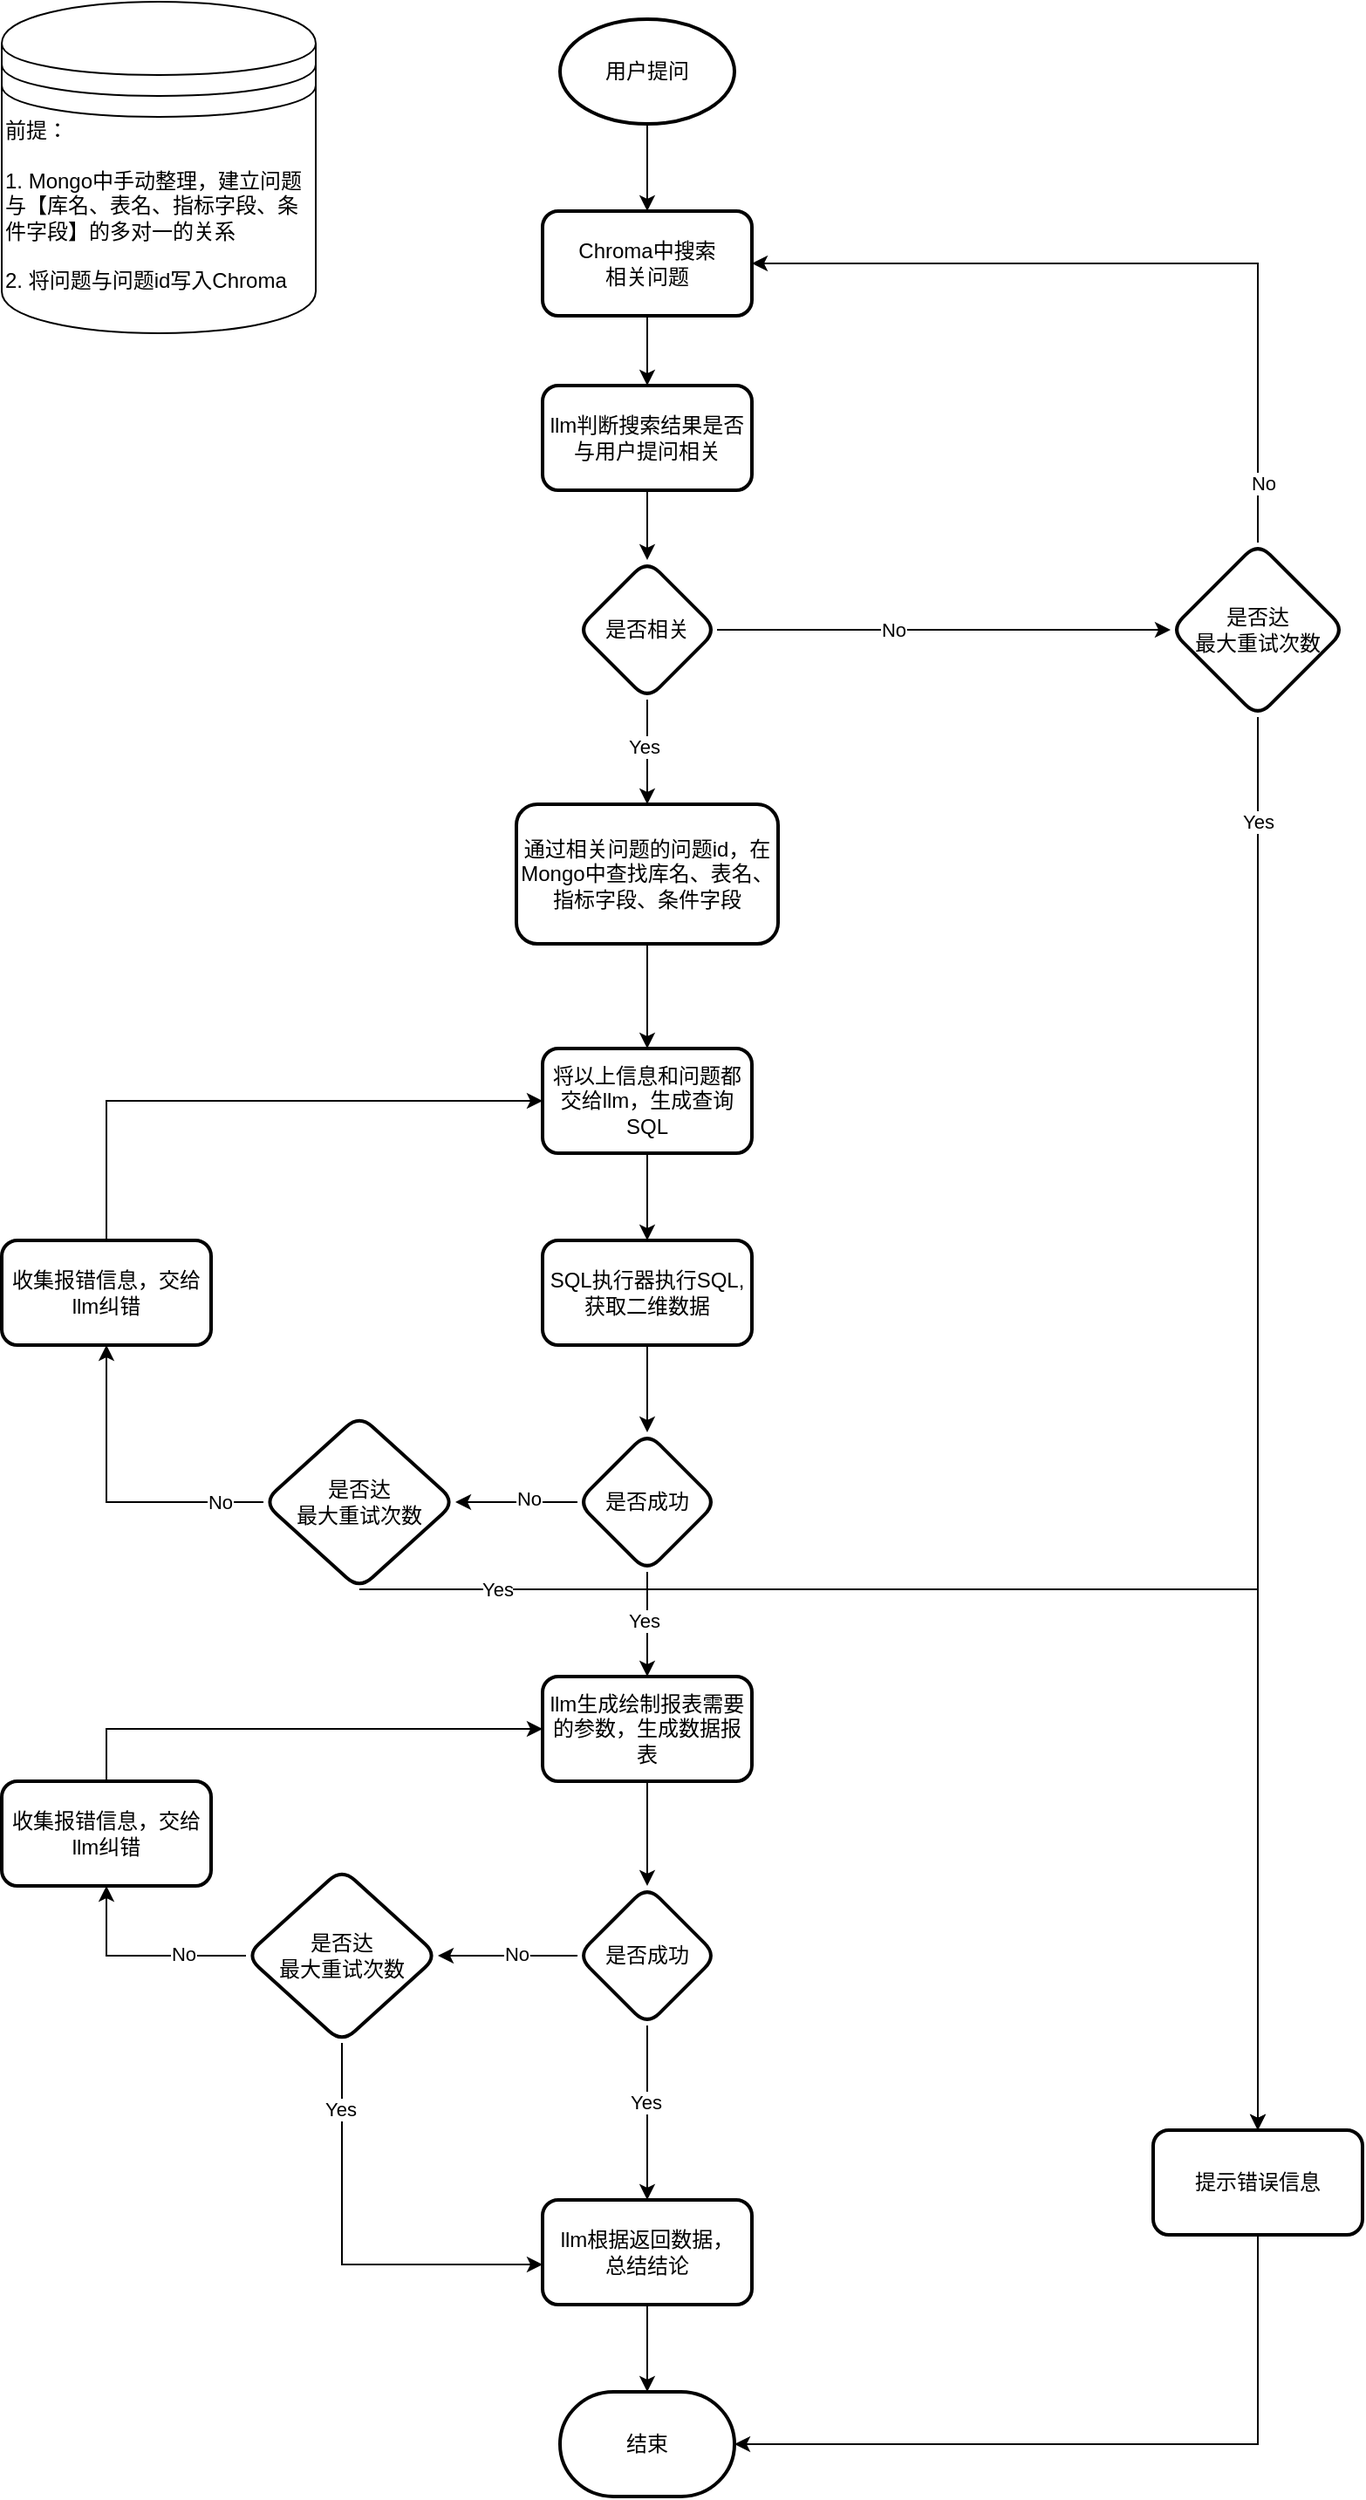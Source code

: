 <mxfile version="24.4.7" type="github">
  <diagram id="C5RBs43oDa-KdzZeNtuy" name="Page-1">
    <mxGraphModel dx="1434" dy="761" grid="1" gridSize="10" guides="1" tooltips="1" connect="1" arrows="1" fold="1" page="1" pageScale="1" pageWidth="827" pageHeight="1169" math="0" shadow="0">
      <root>
        <mxCell id="WIyWlLk6GJQsqaUBKTNV-0" />
        <mxCell id="WIyWlLk6GJQsqaUBKTNV-1" parent="WIyWlLk6GJQsqaUBKTNV-0" />
        <mxCell id="xho7sPnH5Ay0xjF2sGZU-0" value="&lt;div&gt;前提：&lt;/div&gt;&lt;div&gt;&lt;br&gt;&lt;/div&gt;1. Mongo中手动整理，建立问题与【库名、表名、指标字段、条件字段】的多对一的关系&lt;div&gt;&lt;br&gt;&lt;div&gt;2. 将问题与问题id写入Chroma&lt;/div&gt;&lt;/div&gt;" style="shape=datastore;whiteSpace=wrap;html=1;align=left;verticalAlign=top;" vertex="1" parent="WIyWlLk6GJQsqaUBKTNV-1">
          <mxGeometry x="20" y="20" width="180" height="190" as="geometry" />
        </mxCell>
        <mxCell id="xho7sPnH5Ay0xjF2sGZU-3" value="" style="edgeStyle=orthogonalEdgeStyle;rounded=0;orthogonalLoop=1;jettySize=auto;html=1;" edge="1" parent="WIyWlLk6GJQsqaUBKTNV-1" source="xho7sPnH5Ay0xjF2sGZU-1" target="xho7sPnH5Ay0xjF2sGZU-2">
          <mxGeometry relative="1" as="geometry" />
        </mxCell>
        <mxCell id="xho7sPnH5Ay0xjF2sGZU-1" value="用户提问" style="strokeWidth=2;html=1;shape=mxgraph.flowchart.start_1;whiteSpace=wrap;" vertex="1" parent="WIyWlLk6GJQsqaUBKTNV-1">
          <mxGeometry x="340" y="30" width="100" height="60" as="geometry" />
        </mxCell>
        <mxCell id="xho7sPnH5Ay0xjF2sGZU-7" value="" style="edgeStyle=orthogonalEdgeStyle;rounded=0;orthogonalLoop=1;jettySize=auto;html=1;" edge="1" parent="WIyWlLk6GJQsqaUBKTNV-1" source="xho7sPnH5Ay0xjF2sGZU-2" target="xho7sPnH5Ay0xjF2sGZU-6">
          <mxGeometry relative="1" as="geometry" />
        </mxCell>
        <mxCell id="xho7sPnH5Ay0xjF2sGZU-2" value="Chroma中搜索&lt;div&gt;相关问题&lt;/div&gt;" style="rounded=1;whiteSpace=wrap;html=1;strokeWidth=2;" vertex="1" parent="WIyWlLk6GJQsqaUBKTNV-1">
          <mxGeometry x="330" y="140" width="120" height="60" as="geometry" />
        </mxCell>
        <mxCell id="xho7sPnH5Ay0xjF2sGZU-10" value="" style="edgeStyle=orthogonalEdgeStyle;rounded=0;orthogonalLoop=1;jettySize=auto;html=1;" edge="1" parent="WIyWlLk6GJQsqaUBKTNV-1" source="xho7sPnH5Ay0xjF2sGZU-4" target="xho7sPnH5Ay0xjF2sGZU-9">
          <mxGeometry relative="1" as="geometry" />
        </mxCell>
        <mxCell id="xho7sPnH5Ay0xjF2sGZU-11" value="Yes" style="edgeLabel;html=1;align=center;verticalAlign=middle;resizable=0;points=[];" vertex="1" connectable="0" parent="xho7sPnH5Ay0xjF2sGZU-10">
          <mxGeometry x="-0.1" y="-2" relative="1" as="geometry">
            <mxPoint as="offset" />
          </mxGeometry>
        </mxCell>
        <mxCell id="xho7sPnH5Ay0xjF2sGZU-28" value="" style="edgeStyle=orthogonalEdgeStyle;rounded=0;orthogonalLoop=1;jettySize=auto;html=1;" edge="1" parent="WIyWlLk6GJQsqaUBKTNV-1" source="xho7sPnH5Ay0xjF2sGZU-4" target="xho7sPnH5Ay0xjF2sGZU-27">
          <mxGeometry relative="1" as="geometry" />
        </mxCell>
        <mxCell id="xho7sPnH5Ay0xjF2sGZU-29" value="No" style="edgeLabel;html=1;align=center;verticalAlign=middle;resizable=0;points=[];" vertex="1" connectable="0" parent="xho7sPnH5Ay0xjF2sGZU-28">
          <mxGeometry x="-0.225" relative="1" as="geometry">
            <mxPoint as="offset" />
          </mxGeometry>
        </mxCell>
        <mxCell id="xho7sPnH5Ay0xjF2sGZU-4" value="是否相关" style="rhombus;whiteSpace=wrap;html=1;rounded=1;strokeWidth=2;" vertex="1" parent="WIyWlLk6GJQsqaUBKTNV-1">
          <mxGeometry x="350" y="340" width="80" height="80" as="geometry" />
        </mxCell>
        <mxCell id="xho7sPnH5Ay0xjF2sGZU-8" style="edgeStyle=orthogonalEdgeStyle;rounded=0;orthogonalLoop=1;jettySize=auto;html=1;exitX=0.5;exitY=1;exitDx=0;exitDy=0;" edge="1" parent="WIyWlLk6GJQsqaUBKTNV-1" source="xho7sPnH5Ay0xjF2sGZU-6" target="xho7sPnH5Ay0xjF2sGZU-4">
          <mxGeometry relative="1" as="geometry" />
        </mxCell>
        <mxCell id="xho7sPnH5Ay0xjF2sGZU-6" value="llm判断搜索结果是否与用户提问相关" style="whiteSpace=wrap;html=1;rounded=1;strokeWidth=2;" vertex="1" parent="WIyWlLk6GJQsqaUBKTNV-1">
          <mxGeometry x="330" y="240" width="120" height="60" as="geometry" />
        </mxCell>
        <mxCell id="xho7sPnH5Ay0xjF2sGZU-13" value="" style="edgeStyle=orthogonalEdgeStyle;rounded=0;orthogonalLoop=1;jettySize=auto;html=1;" edge="1" parent="WIyWlLk6GJQsqaUBKTNV-1" source="xho7sPnH5Ay0xjF2sGZU-9" target="xho7sPnH5Ay0xjF2sGZU-12">
          <mxGeometry relative="1" as="geometry" />
        </mxCell>
        <mxCell id="xho7sPnH5Ay0xjF2sGZU-9" value="通过相关问题的问题id，在Mongo中查找库名、表名、指标字段、条件字段" style="whiteSpace=wrap;html=1;rounded=1;strokeWidth=2;" vertex="1" parent="WIyWlLk6GJQsqaUBKTNV-1">
          <mxGeometry x="315" y="480" width="150" height="80" as="geometry" />
        </mxCell>
        <mxCell id="xho7sPnH5Ay0xjF2sGZU-15" value="" style="edgeStyle=orthogonalEdgeStyle;rounded=0;orthogonalLoop=1;jettySize=auto;html=1;" edge="1" parent="WIyWlLk6GJQsqaUBKTNV-1" source="xho7sPnH5Ay0xjF2sGZU-12" target="xho7sPnH5Ay0xjF2sGZU-14">
          <mxGeometry relative="1" as="geometry" />
        </mxCell>
        <mxCell id="xho7sPnH5Ay0xjF2sGZU-12" value="将以上信息和问题都交给llm，生成查询SQL" style="whiteSpace=wrap;html=1;rounded=1;strokeWidth=2;" vertex="1" parent="WIyWlLk6GJQsqaUBKTNV-1">
          <mxGeometry x="330" y="620" width="120" height="60" as="geometry" />
        </mxCell>
        <mxCell id="xho7sPnH5Ay0xjF2sGZU-17" value="" style="edgeStyle=orthogonalEdgeStyle;rounded=0;orthogonalLoop=1;jettySize=auto;html=1;" edge="1" parent="WIyWlLk6GJQsqaUBKTNV-1" source="xho7sPnH5Ay0xjF2sGZU-14" target="xho7sPnH5Ay0xjF2sGZU-16">
          <mxGeometry relative="1" as="geometry" />
        </mxCell>
        <mxCell id="xho7sPnH5Ay0xjF2sGZU-14" value="SQL执行器执行SQL,&lt;div&gt;获取二维数据&lt;/div&gt;" style="whiteSpace=wrap;html=1;rounded=1;strokeWidth=2;" vertex="1" parent="WIyWlLk6GJQsqaUBKTNV-1">
          <mxGeometry x="330" y="730" width="120" height="60" as="geometry" />
        </mxCell>
        <mxCell id="xho7sPnH5Ay0xjF2sGZU-19" value="" style="edgeStyle=orthogonalEdgeStyle;rounded=0;orthogonalLoop=1;jettySize=auto;html=1;" edge="1" parent="WIyWlLk6GJQsqaUBKTNV-1" source="xho7sPnH5Ay0xjF2sGZU-16" target="xho7sPnH5Ay0xjF2sGZU-18">
          <mxGeometry relative="1" as="geometry" />
        </mxCell>
        <mxCell id="xho7sPnH5Ay0xjF2sGZU-20" value="Yes" style="edgeLabel;html=1;align=center;verticalAlign=middle;resizable=0;points=[];" vertex="1" connectable="0" parent="xho7sPnH5Ay0xjF2sGZU-19">
          <mxGeometry x="-0.089" y="-2" relative="1" as="geometry">
            <mxPoint as="offset" />
          </mxGeometry>
        </mxCell>
        <mxCell id="xho7sPnH5Ay0xjF2sGZU-52" style="edgeStyle=orthogonalEdgeStyle;rounded=0;orthogonalLoop=1;jettySize=auto;html=1;exitX=0;exitY=0.5;exitDx=0;exitDy=0;entryX=1;entryY=0.5;entryDx=0;entryDy=0;" edge="1" parent="WIyWlLk6GJQsqaUBKTNV-1" source="xho7sPnH5Ay0xjF2sGZU-16" target="xho7sPnH5Ay0xjF2sGZU-47">
          <mxGeometry relative="1" as="geometry" />
        </mxCell>
        <mxCell id="xho7sPnH5Ay0xjF2sGZU-53" value="No" style="edgeLabel;html=1;align=center;verticalAlign=middle;resizable=0;points=[];" vertex="1" connectable="0" parent="xho7sPnH5Ay0xjF2sGZU-52">
          <mxGeometry x="-0.188" y="-2" relative="1" as="geometry">
            <mxPoint as="offset" />
          </mxGeometry>
        </mxCell>
        <mxCell id="xho7sPnH5Ay0xjF2sGZU-16" value="是否成功" style="rhombus;whiteSpace=wrap;html=1;rounded=1;strokeWidth=2;" vertex="1" parent="WIyWlLk6GJQsqaUBKTNV-1">
          <mxGeometry x="350" y="840" width="80" height="80" as="geometry" />
        </mxCell>
        <mxCell id="xho7sPnH5Ay0xjF2sGZU-40" style="edgeStyle=orthogonalEdgeStyle;rounded=0;orthogonalLoop=1;jettySize=auto;html=1;exitX=0.5;exitY=1;exitDx=0;exitDy=0;entryX=0.5;entryY=0;entryDx=0;entryDy=0;" edge="1" parent="WIyWlLk6GJQsqaUBKTNV-1" source="xho7sPnH5Ay0xjF2sGZU-18" target="xho7sPnH5Ay0xjF2sGZU-39">
          <mxGeometry relative="1" as="geometry" />
        </mxCell>
        <mxCell id="xho7sPnH5Ay0xjF2sGZU-18" value="llm生成绘制报表需要的参数，生成数据报表" style="whiteSpace=wrap;html=1;rounded=1;strokeWidth=2;" vertex="1" parent="WIyWlLk6GJQsqaUBKTNV-1">
          <mxGeometry x="330" y="980" width="120" height="60" as="geometry" />
        </mxCell>
        <mxCell id="xho7sPnH5Ay0xjF2sGZU-21" value="llm根据返回数据，&lt;div&gt;总结结论&lt;/div&gt;" style="whiteSpace=wrap;html=1;rounded=1;strokeWidth=2;" vertex="1" parent="WIyWlLk6GJQsqaUBKTNV-1">
          <mxGeometry x="330" y="1280" width="120" height="60" as="geometry" />
        </mxCell>
        <mxCell id="xho7sPnH5Ay0xjF2sGZU-25" value="结束" style="strokeWidth=2;html=1;shape=mxgraph.flowchart.terminator;whiteSpace=wrap;" vertex="1" parent="WIyWlLk6GJQsqaUBKTNV-1">
          <mxGeometry x="340" y="1390" width="100" height="60" as="geometry" />
        </mxCell>
        <mxCell id="xho7sPnH5Ay0xjF2sGZU-26" style="edgeStyle=orthogonalEdgeStyle;rounded=0;orthogonalLoop=1;jettySize=auto;html=1;exitX=0.5;exitY=1;exitDx=0;exitDy=0;entryX=0.5;entryY=0;entryDx=0;entryDy=0;entryPerimeter=0;" edge="1" parent="WIyWlLk6GJQsqaUBKTNV-1" source="xho7sPnH5Ay0xjF2sGZU-21" target="xho7sPnH5Ay0xjF2sGZU-25">
          <mxGeometry relative="1" as="geometry" />
        </mxCell>
        <mxCell id="xho7sPnH5Ay0xjF2sGZU-30" style="edgeStyle=orthogonalEdgeStyle;rounded=0;orthogonalLoop=1;jettySize=auto;html=1;exitX=0;exitY=0.5;exitDx=0;exitDy=0;entryX=1;entryY=0.5;entryDx=0;entryDy=0;" edge="1" parent="WIyWlLk6GJQsqaUBKTNV-1" source="xho7sPnH5Ay0xjF2sGZU-27" target="xho7sPnH5Ay0xjF2sGZU-2">
          <mxGeometry relative="1" as="geometry">
            <Array as="points">
              <mxPoint x="740" y="170" />
            </Array>
          </mxGeometry>
        </mxCell>
        <mxCell id="xho7sPnH5Ay0xjF2sGZU-31" value="No" style="edgeLabel;html=1;align=center;verticalAlign=middle;resizable=0;points=[];" vertex="1" connectable="0" parent="xho7sPnH5Ay0xjF2sGZU-30">
          <mxGeometry x="-0.862" y="-3" relative="1" as="geometry">
            <mxPoint y="-3" as="offset" />
          </mxGeometry>
        </mxCell>
        <mxCell id="xho7sPnH5Ay0xjF2sGZU-33" value="" style="edgeStyle=orthogonalEdgeStyle;rounded=0;orthogonalLoop=1;jettySize=auto;html=1;" edge="1" parent="WIyWlLk6GJQsqaUBKTNV-1" source="xho7sPnH5Ay0xjF2sGZU-27" target="xho7sPnH5Ay0xjF2sGZU-32">
          <mxGeometry relative="1" as="geometry" />
        </mxCell>
        <mxCell id="xho7sPnH5Ay0xjF2sGZU-48" value="Yes" style="edgeLabel;html=1;align=center;verticalAlign=middle;resizable=0;points=[];" vertex="1" connectable="0" parent="xho7sPnH5Ay0xjF2sGZU-33">
          <mxGeometry x="-0.909" relative="1" as="geometry">
            <mxPoint y="23" as="offset" />
          </mxGeometry>
        </mxCell>
        <mxCell id="xho7sPnH5Ay0xjF2sGZU-27" value="是否达&lt;div&gt;最大重试次数&lt;/div&gt;" style="rhombus;whiteSpace=wrap;html=1;rounded=1;strokeWidth=2;direction=south;" vertex="1" parent="WIyWlLk6GJQsqaUBKTNV-1">
          <mxGeometry x="690" y="330" width="100" height="100" as="geometry" />
        </mxCell>
        <mxCell id="xho7sPnH5Ay0xjF2sGZU-32" value="提示错误信息" style="whiteSpace=wrap;html=1;rounded=1;strokeWidth=2;" vertex="1" parent="WIyWlLk6GJQsqaUBKTNV-1">
          <mxGeometry x="680" y="1240" width="120" height="60" as="geometry" />
        </mxCell>
        <mxCell id="xho7sPnH5Ay0xjF2sGZU-34" style="edgeStyle=orthogonalEdgeStyle;rounded=0;orthogonalLoop=1;jettySize=auto;html=1;exitX=0.5;exitY=1;exitDx=0;exitDy=0;entryX=1;entryY=0.5;entryDx=0;entryDy=0;entryPerimeter=0;" edge="1" parent="WIyWlLk6GJQsqaUBKTNV-1" source="xho7sPnH5Ay0xjF2sGZU-32" target="xho7sPnH5Ay0xjF2sGZU-25">
          <mxGeometry relative="1" as="geometry" />
        </mxCell>
        <mxCell id="xho7sPnH5Ay0xjF2sGZU-38" style="edgeStyle=orthogonalEdgeStyle;rounded=0;orthogonalLoop=1;jettySize=auto;html=1;exitX=0.5;exitY=0;exitDx=0;exitDy=0;entryX=0;entryY=0.5;entryDx=0;entryDy=0;" edge="1" parent="WIyWlLk6GJQsqaUBKTNV-1" source="xho7sPnH5Ay0xjF2sGZU-35" target="xho7sPnH5Ay0xjF2sGZU-12">
          <mxGeometry relative="1" as="geometry" />
        </mxCell>
        <mxCell id="xho7sPnH5Ay0xjF2sGZU-35" value="收集报错信息，交给llm纠错" style="whiteSpace=wrap;html=1;rounded=1;strokeWidth=2;" vertex="1" parent="WIyWlLk6GJQsqaUBKTNV-1">
          <mxGeometry x="20" y="730" width="120" height="60" as="geometry" />
        </mxCell>
        <mxCell id="xho7sPnH5Ay0xjF2sGZU-41" style="edgeStyle=orthogonalEdgeStyle;rounded=0;orthogonalLoop=1;jettySize=auto;html=1;exitX=0.5;exitY=1;exitDx=0;exitDy=0;entryX=0.5;entryY=0;entryDx=0;entryDy=0;" edge="1" parent="WIyWlLk6GJQsqaUBKTNV-1" source="xho7sPnH5Ay0xjF2sGZU-39" target="xho7sPnH5Ay0xjF2sGZU-21">
          <mxGeometry relative="1" as="geometry" />
        </mxCell>
        <mxCell id="xho7sPnH5Ay0xjF2sGZU-42" value="Yes" style="edgeLabel;html=1;align=center;verticalAlign=middle;resizable=0;points=[];" vertex="1" connectable="0" parent="xho7sPnH5Ay0xjF2sGZU-41">
          <mxGeometry x="-0.133" y="-1" relative="1" as="geometry">
            <mxPoint as="offset" />
          </mxGeometry>
        </mxCell>
        <mxCell id="xho7sPnH5Ay0xjF2sGZU-59" style="edgeStyle=orthogonalEdgeStyle;rounded=0;orthogonalLoop=1;jettySize=auto;html=1;exitX=0;exitY=0.5;exitDx=0;exitDy=0;entryX=1;entryY=0.5;entryDx=0;entryDy=0;" edge="1" parent="WIyWlLk6GJQsqaUBKTNV-1" source="xho7sPnH5Ay0xjF2sGZU-39" target="xho7sPnH5Ay0xjF2sGZU-58">
          <mxGeometry relative="1" as="geometry" />
        </mxCell>
        <mxCell id="xho7sPnH5Ay0xjF2sGZU-62" value="No" style="edgeLabel;html=1;align=center;verticalAlign=middle;resizable=0;points=[];" vertex="1" connectable="0" parent="xho7sPnH5Ay0xjF2sGZU-59">
          <mxGeometry x="-0.125" y="-1" relative="1" as="geometry">
            <mxPoint as="offset" />
          </mxGeometry>
        </mxCell>
        <mxCell id="xho7sPnH5Ay0xjF2sGZU-39" value="是否成功" style="rhombus;whiteSpace=wrap;html=1;rounded=1;strokeWidth=2;" vertex="1" parent="WIyWlLk6GJQsqaUBKTNV-1">
          <mxGeometry x="350" y="1100" width="80" height="80" as="geometry" />
        </mxCell>
        <mxCell id="xho7sPnH5Ay0xjF2sGZU-46" style="edgeStyle=orthogonalEdgeStyle;rounded=0;orthogonalLoop=1;jettySize=auto;html=1;exitX=0.5;exitY=0;exitDx=0;exitDy=0;entryX=0;entryY=0.5;entryDx=0;entryDy=0;" edge="1" parent="WIyWlLk6GJQsqaUBKTNV-1" source="xho7sPnH5Ay0xjF2sGZU-43" target="xho7sPnH5Ay0xjF2sGZU-18">
          <mxGeometry relative="1" as="geometry" />
        </mxCell>
        <mxCell id="xho7sPnH5Ay0xjF2sGZU-43" value="收集报错信息，交给llm纠错" style="whiteSpace=wrap;html=1;rounded=1;strokeWidth=2;" vertex="1" parent="WIyWlLk6GJQsqaUBKTNV-1">
          <mxGeometry x="20" y="1040" width="120" height="60" as="geometry" />
        </mxCell>
        <mxCell id="xho7sPnH5Ay0xjF2sGZU-54" style="edgeStyle=orthogonalEdgeStyle;rounded=0;orthogonalLoop=1;jettySize=auto;html=1;exitX=0;exitY=0.5;exitDx=0;exitDy=0;entryX=0.5;entryY=1;entryDx=0;entryDy=0;" edge="1" parent="WIyWlLk6GJQsqaUBKTNV-1" source="xho7sPnH5Ay0xjF2sGZU-47" target="xho7sPnH5Ay0xjF2sGZU-35">
          <mxGeometry relative="1" as="geometry" />
        </mxCell>
        <mxCell id="xho7sPnH5Ay0xjF2sGZU-55" value="No" style="edgeLabel;html=1;align=center;verticalAlign=middle;resizable=0;points=[];" vertex="1" connectable="0" parent="xho7sPnH5Ay0xjF2sGZU-54">
          <mxGeometry x="-0.584" y="4" relative="1" as="geometry">
            <mxPoint x="12" y="-4" as="offset" />
          </mxGeometry>
        </mxCell>
        <mxCell id="xho7sPnH5Ay0xjF2sGZU-56" style="edgeStyle=orthogonalEdgeStyle;rounded=0;orthogonalLoop=1;jettySize=auto;html=1;exitX=0.5;exitY=1;exitDx=0;exitDy=0;entryX=0.5;entryY=0;entryDx=0;entryDy=0;" edge="1" parent="WIyWlLk6GJQsqaUBKTNV-1" source="xho7sPnH5Ay0xjF2sGZU-47" target="xho7sPnH5Ay0xjF2sGZU-32">
          <mxGeometry relative="1" as="geometry">
            <Array as="points">
              <mxPoint x="740" y="930" />
            </Array>
          </mxGeometry>
        </mxCell>
        <mxCell id="xho7sPnH5Ay0xjF2sGZU-57" value="Yes" style="edgeLabel;html=1;align=center;verticalAlign=middle;resizable=0;points=[];" vertex="1" connectable="0" parent="xho7sPnH5Ay0xjF2sGZU-56">
          <mxGeometry x="-0.81" relative="1" as="geometry">
            <mxPoint as="offset" />
          </mxGeometry>
        </mxCell>
        <mxCell id="xho7sPnH5Ay0xjF2sGZU-47" value="是否达&lt;div&gt;最大重试次数&lt;/div&gt;" style="rhombus;whiteSpace=wrap;html=1;rounded=1;strokeWidth=2;" vertex="1" parent="WIyWlLk6GJQsqaUBKTNV-1">
          <mxGeometry x="170" y="830" width="110" height="100" as="geometry" />
        </mxCell>
        <mxCell id="xho7sPnH5Ay0xjF2sGZU-60" style="edgeStyle=orthogonalEdgeStyle;rounded=0;orthogonalLoop=1;jettySize=auto;html=1;exitX=0;exitY=0.5;exitDx=0;exitDy=0;entryX=0.5;entryY=1;entryDx=0;entryDy=0;" edge="1" parent="WIyWlLk6GJQsqaUBKTNV-1" source="xho7sPnH5Ay0xjF2sGZU-58" target="xho7sPnH5Ay0xjF2sGZU-43">
          <mxGeometry relative="1" as="geometry" />
        </mxCell>
        <mxCell id="xho7sPnH5Ay0xjF2sGZU-61" value="No" style="edgeLabel;html=1;align=center;verticalAlign=middle;resizable=0;points=[];" vertex="1" connectable="0" parent="xho7sPnH5Ay0xjF2sGZU-60">
          <mxGeometry x="-0.4" y="-1" relative="1" as="geometry">
            <mxPoint as="offset" />
          </mxGeometry>
        </mxCell>
        <mxCell id="xho7sPnH5Ay0xjF2sGZU-58" value="是否达&lt;div&gt;最大重试次数&lt;/div&gt;" style="rhombus;whiteSpace=wrap;html=1;rounded=1;strokeWidth=2;" vertex="1" parent="WIyWlLk6GJQsqaUBKTNV-1">
          <mxGeometry x="160" y="1090" width="110" height="100" as="geometry" />
        </mxCell>
        <mxCell id="xho7sPnH5Ay0xjF2sGZU-65" style="edgeStyle=orthogonalEdgeStyle;rounded=0;orthogonalLoop=1;jettySize=auto;html=1;exitX=0.5;exitY=1;exitDx=0;exitDy=0;entryX=0;entryY=0.617;entryDx=0;entryDy=0;entryPerimeter=0;" edge="1" parent="WIyWlLk6GJQsqaUBKTNV-1" source="xho7sPnH5Ay0xjF2sGZU-58" target="xho7sPnH5Ay0xjF2sGZU-21">
          <mxGeometry relative="1" as="geometry" />
        </mxCell>
        <mxCell id="xho7sPnH5Ay0xjF2sGZU-66" value="Yes" style="edgeLabel;html=1;align=center;verticalAlign=middle;resizable=0;points=[];" vertex="1" connectable="0" parent="xho7sPnH5Ay0xjF2sGZU-65">
          <mxGeometry x="-0.686" y="-1" relative="1" as="geometry">
            <mxPoint as="offset" />
          </mxGeometry>
        </mxCell>
      </root>
    </mxGraphModel>
  </diagram>
</mxfile>
